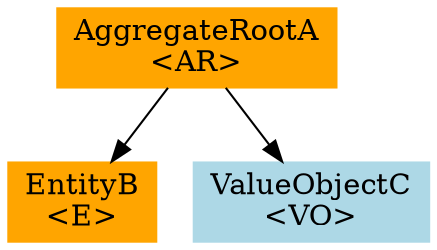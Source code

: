 digraph g {
	node[style = filled, color = orange];

	AggregateRootA[label="AggregateRootA\l<AR>", shape=box]
	EntityB[label="EntityB\l<E>", shape=box]
	ValueObjectC[label="ValueObjectC\l<VO>", shape=box, color=lightblue]
	AggregateRootA -> EntityB
	AggregateRootA -> ValueObjectC
}